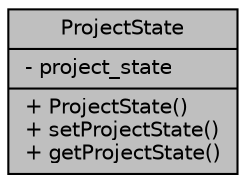 digraph "ProjectState"
{
  edge [fontname="Helvetica",fontsize="10",labelfontname="Helvetica",labelfontsize="10"];
  node [fontname="Helvetica",fontsize="10",shape=record];
  Node1 [label="{ProjectState\n|- project_state\l|+ ProjectState()\l+ setProjectState()\l+ getProjectState()\l}",height=0.2,width=0.4,color="black", fillcolor="grey75", style="filled", fontcolor="black"];
}
